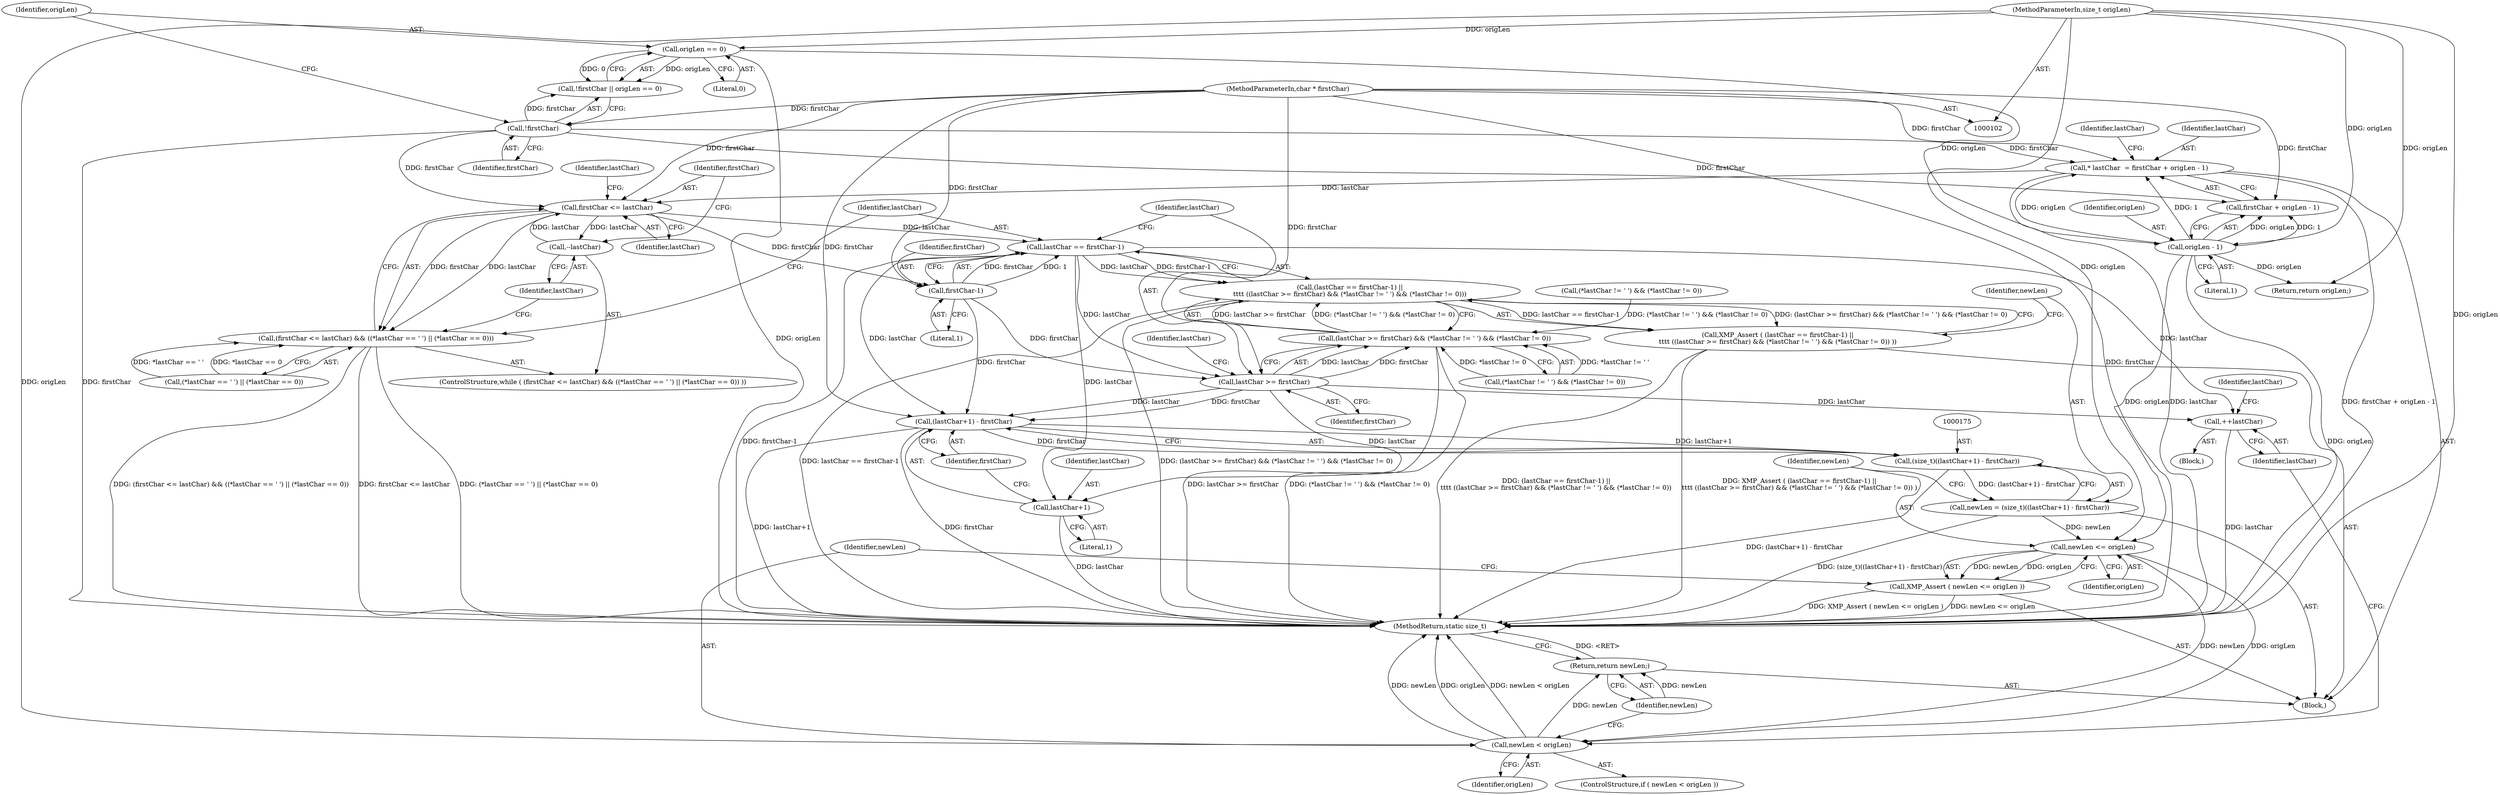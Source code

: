 digraph "0_exempi_c26d5beb60a5a85f76259f50ed3e08c8169b0a0c@integer" {
"1000116" [label="(Call,* lastChar  = firstChar + origLen - 1)"];
"1000108" [label="(Call,!firstChar)"];
"1000103" [label="(MethodParameterIn,char * firstChar)"];
"1000120" [label="(Call,origLen - 1)"];
"1000110" [label="(Call,origLen == 0)"];
"1000104" [label="(MethodParameterIn,size_t origLen)"];
"1000137" [label="(Call,firstChar <= lastChar)"];
"1000136" [label="(Call,(firstChar <= lastChar) && ((*lastChar == ' ') || (*lastChar == 0)))"];
"1000149" [label="(Call,--lastChar)"];
"1000153" [label="(Call,lastChar == firstChar-1)"];
"1000152" [label="(Call,(lastChar == firstChar-1) ||\n\t\t\t\t ((lastChar >= firstChar) && (*lastChar != ' ') && (*lastChar != 0)))"];
"1000151" [label="(Call,XMP_Assert ( (lastChar == firstChar-1) ||\n\t\t\t\t ((lastChar >= firstChar) && (*lastChar != ' ') && (*lastChar != 0)) ))"];
"1000159" [label="(Call,lastChar >= firstChar)"];
"1000158" [label="(Call,(lastChar >= firstChar) && (*lastChar != ' ') && (*lastChar != 0))"];
"1000176" [label="(Call,(lastChar+1) - firstChar)"];
"1000174" [label="(Call,(size_t)((lastChar+1) - firstChar))"];
"1000172" [label="(Call,newLen = (size_t)((lastChar+1) - firstChar))"];
"1000182" [label="(Call,newLen <= origLen)"];
"1000181" [label="(Call,XMP_Assert ( newLen <= origLen ))"];
"1000186" [label="(Call,newLen < origLen)"];
"1000196" [label="(Return,return newLen;)"];
"1000177" [label="(Call,lastChar+1)"];
"1000190" [label="(Call,++lastChar)"];
"1000155" [label="(Call,firstChar-1)"];
"1000116" [label="(Call,* lastChar  = firstChar + origLen - 1)"];
"1000133" [label="(Return,return origLen;)"];
"1000143" [label="(Identifier,lastChar)"];
"1000190" [label="(Call,++lastChar)"];
"1000173" [label="(Identifier,newLen)"];
"1000177" [label="(Call,lastChar+1)"];
"1000161" [label="(Identifier,firstChar)"];
"1000124" [label="(Call,(*lastChar != ' ') && (*lastChar != 0))"];
"1000194" [label="(Identifier,lastChar)"];
"1000156" [label="(Identifier,firstChar)"];
"1000137" [label="(Call,firstChar <= lastChar)"];
"1000150" [label="(Identifier,lastChar)"];
"1000186" [label="(Call,newLen < origLen)"];
"1000118" [label="(Call,firstChar + origLen - 1)"];
"1000184" [label="(Identifier,origLen)"];
"1000155" [label="(Call,firstChar-1)"];
"1000152" [label="(Call,(lastChar == firstChar-1) ||\n\t\t\t\t ((lastChar >= firstChar) && (*lastChar != ' ') && (*lastChar != 0)))"];
"1000182" [label="(Call,newLen <= origLen)"];
"1000174" [label="(Call,(size_t)((lastChar+1) - firstChar))"];
"1000159" [label="(Call,lastChar >= firstChar)"];
"1000198" [label="(MethodReturn,static size_t)"];
"1000120" [label="(Call,origLen - 1)"];
"1000140" [label="(Call,(*lastChar == ' ') || (*lastChar == 0))"];
"1000105" [label="(Block,)"];
"1000110" [label="(Call,origLen == 0)"];
"1000162" [label="(Call,(*lastChar != ' ') && (*lastChar != 0))"];
"1000187" [label="(Identifier,newLen)"];
"1000191" [label="(Identifier,lastChar)"];
"1000138" [label="(Identifier,firstChar)"];
"1000157" [label="(Literal,1)"];
"1000108" [label="(Call,!firstChar)"];
"1000127" [label="(Identifier,lastChar)"];
"1000183" [label="(Identifier,newLen)"];
"1000197" [label="(Identifier,newLen)"];
"1000178" [label="(Identifier,lastChar)"];
"1000117" [label="(Identifier,lastChar)"];
"1000189" [label="(Block,)"];
"1000176" [label="(Call,(lastChar+1) - firstChar)"];
"1000107" [label="(Call,!firstChar || origLen == 0)"];
"1000135" [label="(ControlStructure,while ( (firstChar <= lastChar) && ((*lastChar == ' ') || (*lastChar == 0)) ))"];
"1000103" [label="(MethodParameterIn,char * firstChar)"];
"1000121" [label="(Identifier,origLen)"];
"1000112" [label="(Literal,0)"];
"1000111" [label="(Identifier,origLen)"];
"1000139" [label="(Identifier,lastChar)"];
"1000158" [label="(Call,(lastChar >= firstChar) && (*lastChar != ' ') && (*lastChar != 0))"];
"1000196" [label="(Return,return newLen;)"];
"1000180" [label="(Identifier,firstChar)"];
"1000149" [label="(Call,--lastChar)"];
"1000153" [label="(Call,lastChar == firstChar-1)"];
"1000109" [label="(Identifier,firstChar)"];
"1000154" [label="(Identifier,lastChar)"];
"1000122" [label="(Literal,1)"];
"1000188" [label="(Identifier,origLen)"];
"1000172" [label="(Call,newLen = (size_t)((lastChar+1) - firstChar))"];
"1000160" [label="(Identifier,lastChar)"];
"1000179" [label="(Literal,1)"];
"1000181" [label="(Call,XMP_Assert ( newLen <= origLen ))"];
"1000104" [label="(MethodParameterIn,size_t origLen)"];
"1000185" [label="(ControlStructure,if ( newLen < origLen ))"];
"1000151" [label="(Call,XMP_Assert ( (lastChar == firstChar-1) ||\n\t\t\t\t ((lastChar >= firstChar) && (*lastChar != ' ') && (*lastChar != 0)) ))"];
"1000165" [label="(Identifier,lastChar)"];
"1000136" [label="(Call,(firstChar <= lastChar) && ((*lastChar == ' ') || (*lastChar == 0)))"];
"1000116" -> "1000105"  [label="AST: "];
"1000116" -> "1000118"  [label="CFG: "];
"1000117" -> "1000116"  [label="AST: "];
"1000118" -> "1000116"  [label="AST: "];
"1000127" -> "1000116"  [label="CFG: "];
"1000116" -> "1000198"  [label="DDG: firstChar + origLen - 1"];
"1000116" -> "1000198"  [label="DDG: lastChar"];
"1000108" -> "1000116"  [label="DDG: firstChar"];
"1000103" -> "1000116"  [label="DDG: firstChar"];
"1000120" -> "1000116"  [label="DDG: origLen"];
"1000120" -> "1000116"  [label="DDG: 1"];
"1000116" -> "1000137"  [label="DDG: lastChar"];
"1000108" -> "1000107"  [label="AST: "];
"1000108" -> "1000109"  [label="CFG: "];
"1000109" -> "1000108"  [label="AST: "];
"1000111" -> "1000108"  [label="CFG: "];
"1000107" -> "1000108"  [label="CFG: "];
"1000108" -> "1000198"  [label="DDG: firstChar"];
"1000108" -> "1000107"  [label="DDG: firstChar"];
"1000103" -> "1000108"  [label="DDG: firstChar"];
"1000108" -> "1000118"  [label="DDG: firstChar"];
"1000108" -> "1000137"  [label="DDG: firstChar"];
"1000103" -> "1000102"  [label="AST: "];
"1000103" -> "1000198"  [label="DDG: firstChar"];
"1000103" -> "1000118"  [label="DDG: firstChar"];
"1000103" -> "1000137"  [label="DDG: firstChar"];
"1000103" -> "1000155"  [label="DDG: firstChar"];
"1000103" -> "1000159"  [label="DDG: firstChar"];
"1000103" -> "1000176"  [label="DDG: firstChar"];
"1000120" -> "1000118"  [label="AST: "];
"1000120" -> "1000122"  [label="CFG: "];
"1000121" -> "1000120"  [label="AST: "];
"1000122" -> "1000120"  [label="AST: "];
"1000118" -> "1000120"  [label="CFG: "];
"1000120" -> "1000198"  [label="DDG: origLen"];
"1000120" -> "1000118"  [label="DDG: origLen"];
"1000120" -> "1000118"  [label="DDG: 1"];
"1000110" -> "1000120"  [label="DDG: origLen"];
"1000104" -> "1000120"  [label="DDG: origLen"];
"1000120" -> "1000133"  [label="DDG: origLen"];
"1000120" -> "1000182"  [label="DDG: origLen"];
"1000110" -> "1000107"  [label="AST: "];
"1000110" -> "1000112"  [label="CFG: "];
"1000111" -> "1000110"  [label="AST: "];
"1000112" -> "1000110"  [label="AST: "];
"1000107" -> "1000110"  [label="CFG: "];
"1000110" -> "1000198"  [label="DDG: origLen"];
"1000110" -> "1000107"  [label="DDG: origLen"];
"1000110" -> "1000107"  [label="DDG: 0"];
"1000104" -> "1000110"  [label="DDG: origLen"];
"1000104" -> "1000102"  [label="AST: "];
"1000104" -> "1000198"  [label="DDG: origLen"];
"1000104" -> "1000133"  [label="DDG: origLen"];
"1000104" -> "1000182"  [label="DDG: origLen"];
"1000104" -> "1000186"  [label="DDG: origLen"];
"1000137" -> "1000136"  [label="AST: "];
"1000137" -> "1000139"  [label="CFG: "];
"1000138" -> "1000137"  [label="AST: "];
"1000139" -> "1000137"  [label="AST: "];
"1000143" -> "1000137"  [label="CFG: "];
"1000136" -> "1000137"  [label="CFG: "];
"1000137" -> "1000136"  [label="DDG: firstChar"];
"1000137" -> "1000136"  [label="DDG: lastChar"];
"1000149" -> "1000137"  [label="DDG: lastChar"];
"1000137" -> "1000149"  [label="DDG: lastChar"];
"1000137" -> "1000153"  [label="DDG: lastChar"];
"1000137" -> "1000155"  [label="DDG: firstChar"];
"1000136" -> "1000135"  [label="AST: "];
"1000136" -> "1000140"  [label="CFG: "];
"1000140" -> "1000136"  [label="AST: "];
"1000150" -> "1000136"  [label="CFG: "];
"1000154" -> "1000136"  [label="CFG: "];
"1000136" -> "1000198"  [label="DDG: (*lastChar == ' ') || (*lastChar == 0)"];
"1000136" -> "1000198"  [label="DDG: (firstChar <= lastChar) && ((*lastChar == ' ') || (*lastChar == 0))"];
"1000136" -> "1000198"  [label="DDG: firstChar <= lastChar"];
"1000140" -> "1000136"  [label="DDG: *lastChar == ' '"];
"1000140" -> "1000136"  [label="DDG: *lastChar == 0"];
"1000149" -> "1000135"  [label="AST: "];
"1000149" -> "1000150"  [label="CFG: "];
"1000150" -> "1000149"  [label="AST: "];
"1000138" -> "1000149"  [label="CFG: "];
"1000153" -> "1000152"  [label="AST: "];
"1000153" -> "1000155"  [label="CFG: "];
"1000154" -> "1000153"  [label="AST: "];
"1000155" -> "1000153"  [label="AST: "];
"1000160" -> "1000153"  [label="CFG: "];
"1000152" -> "1000153"  [label="CFG: "];
"1000153" -> "1000198"  [label="DDG: firstChar-1"];
"1000153" -> "1000152"  [label="DDG: lastChar"];
"1000153" -> "1000152"  [label="DDG: firstChar-1"];
"1000155" -> "1000153"  [label="DDG: firstChar"];
"1000155" -> "1000153"  [label="DDG: 1"];
"1000153" -> "1000159"  [label="DDG: lastChar"];
"1000153" -> "1000176"  [label="DDG: lastChar"];
"1000153" -> "1000177"  [label="DDG: lastChar"];
"1000153" -> "1000190"  [label="DDG: lastChar"];
"1000152" -> "1000151"  [label="AST: "];
"1000152" -> "1000158"  [label="CFG: "];
"1000158" -> "1000152"  [label="AST: "];
"1000151" -> "1000152"  [label="CFG: "];
"1000152" -> "1000198"  [label="DDG: lastChar == firstChar-1"];
"1000152" -> "1000198"  [label="DDG: (lastChar >= firstChar) && (*lastChar != ' ') && (*lastChar != 0)"];
"1000152" -> "1000151"  [label="DDG: lastChar == firstChar-1"];
"1000152" -> "1000151"  [label="DDG: (lastChar >= firstChar) && (*lastChar != ' ') && (*lastChar != 0)"];
"1000158" -> "1000152"  [label="DDG: lastChar >= firstChar"];
"1000158" -> "1000152"  [label="DDG: (*lastChar != ' ') && (*lastChar != 0)"];
"1000151" -> "1000105"  [label="AST: "];
"1000173" -> "1000151"  [label="CFG: "];
"1000151" -> "1000198"  [label="DDG: XMP_Assert ( (lastChar == firstChar-1) ||\n\t\t\t\t ((lastChar >= firstChar) && (*lastChar != ' ') && (*lastChar != 0)) )"];
"1000151" -> "1000198"  [label="DDG: (lastChar == firstChar-1) ||\n\t\t\t\t ((lastChar >= firstChar) && (*lastChar != ' ') && (*lastChar != 0))"];
"1000159" -> "1000158"  [label="AST: "];
"1000159" -> "1000161"  [label="CFG: "];
"1000160" -> "1000159"  [label="AST: "];
"1000161" -> "1000159"  [label="AST: "];
"1000165" -> "1000159"  [label="CFG: "];
"1000158" -> "1000159"  [label="CFG: "];
"1000159" -> "1000158"  [label="DDG: lastChar"];
"1000159" -> "1000158"  [label="DDG: firstChar"];
"1000155" -> "1000159"  [label="DDG: firstChar"];
"1000159" -> "1000176"  [label="DDG: lastChar"];
"1000159" -> "1000176"  [label="DDG: firstChar"];
"1000159" -> "1000177"  [label="DDG: lastChar"];
"1000159" -> "1000190"  [label="DDG: lastChar"];
"1000158" -> "1000162"  [label="CFG: "];
"1000162" -> "1000158"  [label="AST: "];
"1000158" -> "1000198"  [label="DDG: lastChar >= firstChar"];
"1000158" -> "1000198"  [label="DDG: (*lastChar != ' ') && (*lastChar != 0)"];
"1000162" -> "1000158"  [label="DDG: *lastChar != ' '"];
"1000162" -> "1000158"  [label="DDG: *lastChar != 0"];
"1000124" -> "1000158"  [label="DDG: (*lastChar != ' ') && (*lastChar != 0)"];
"1000176" -> "1000174"  [label="AST: "];
"1000176" -> "1000180"  [label="CFG: "];
"1000177" -> "1000176"  [label="AST: "];
"1000180" -> "1000176"  [label="AST: "];
"1000174" -> "1000176"  [label="CFG: "];
"1000176" -> "1000198"  [label="DDG: lastChar+1"];
"1000176" -> "1000198"  [label="DDG: firstChar"];
"1000176" -> "1000174"  [label="DDG: lastChar+1"];
"1000176" -> "1000174"  [label="DDG: firstChar"];
"1000155" -> "1000176"  [label="DDG: firstChar"];
"1000174" -> "1000172"  [label="AST: "];
"1000175" -> "1000174"  [label="AST: "];
"1000172" -> "1000174"  [label="CFG: "];
"1000174" -> "1000198"  [label="DDG: (lastChar+1) - firstChar"];
"1000174" -> "1000172"  [label="DDG: (lastChar+1) - firstChar"];
"1000172" -> "1000105"  [label="AST: "];
"1000173" -> "1000172"  [label="AST: "];
"1000183" -> "1000172"  [label="CFG: "];
"1000172" -> "1000198"  [label="DDG: (size_t)((lastChar+1) - firstChar)"];
"1000172" -> "1000182"  [label="DDG: newLen"];
"1000182" -> "1000181"  [label="AST: "];
"1000182" -> "1000184"  [label="CFG: "];
"1000183" -> "1000182"  [label="AST: "];
"1000184" -> "1000182"  [label="AST: "];
"1000181" -> "1000182"  [label="CFG: "];
"1000182" -> "1000181"  [label="DDG: newLen"];
"1000182" -> "1000181"  [label="DDG: origLen"];
"1000182" -> "1000186"  [label="DDG: newLen"];
"1000182" -> "1000186"  [label="DDG: origLen"];
"1000181" -> "1000105"  [label="AST: "];
"1000187" -> "1000181"  [label="CFG: "];
"1000181" -> "1000198"  [label="DDG: XMP_Assert ( newLen <= origLen )"];
"1000181" -> "1000198"  [label="DDG: newLen <= origLen"];
"1000186" -> "1000185"  [label="AST: "];
"1000186" -> "1000188"  [label="CFG: "];
"1000187" -> "1000186"  [label="AST: "];
"1000188" -> "1000186"  [label="AST: "];
"1000191" -> "1000186"  [label="CFG: "];
"1000197" -> "1000186"  [label="CFG: "];
"1000186" -> "1000198"  [label="DDG: origLen"];
"1000186" -> "1000198"  [label="DDG: newLen < origLen"];
"1000186" -> "1000198"  [label="DDG: newLen"];
"1000186" -> "1000196"  [label="DDG: newLen"];
"1000196" -> "1000105"  [label="AST: "];
"1000196" -> "1000197"  [label="CFG: "];
"1000197" -> "1000196"  [label="AST: "];
"1000198" -> "1000196"  [label="CFG: "];
"1000196" -> "1000198"  [label="DDG: <RET>"];
"1000197" -> "1000196"  [label="DDG: newLen"];
"1000177" -> "1000179"  [label="CFG: "];
"1000178" -> "1000177"  [label="AST: "];
"1000179" -> "1000177"  [label="AST: "];
"1000180" -> "1000177"  [label="CFG: "];
"1000177" -> "1000198"  [label="DDG: lastChar"];
"1000190" -> "1000189"  [label="AST: "];
"1000190" -> "1000191"  [label="CFG: "];
"1000191" -> "1000190"  [label="AST: "];
"1000194" -> "1000190"  [label="CFG: "];
"1000190" -> "1000198"  [label="DDG: lastChar"];
"1000155" -> "1000157"  [label="CFG: "];
"1000156" -> "1000155"  [label="AST: "];
"1000157" -> "1000155"  [label="AST: "];
}
